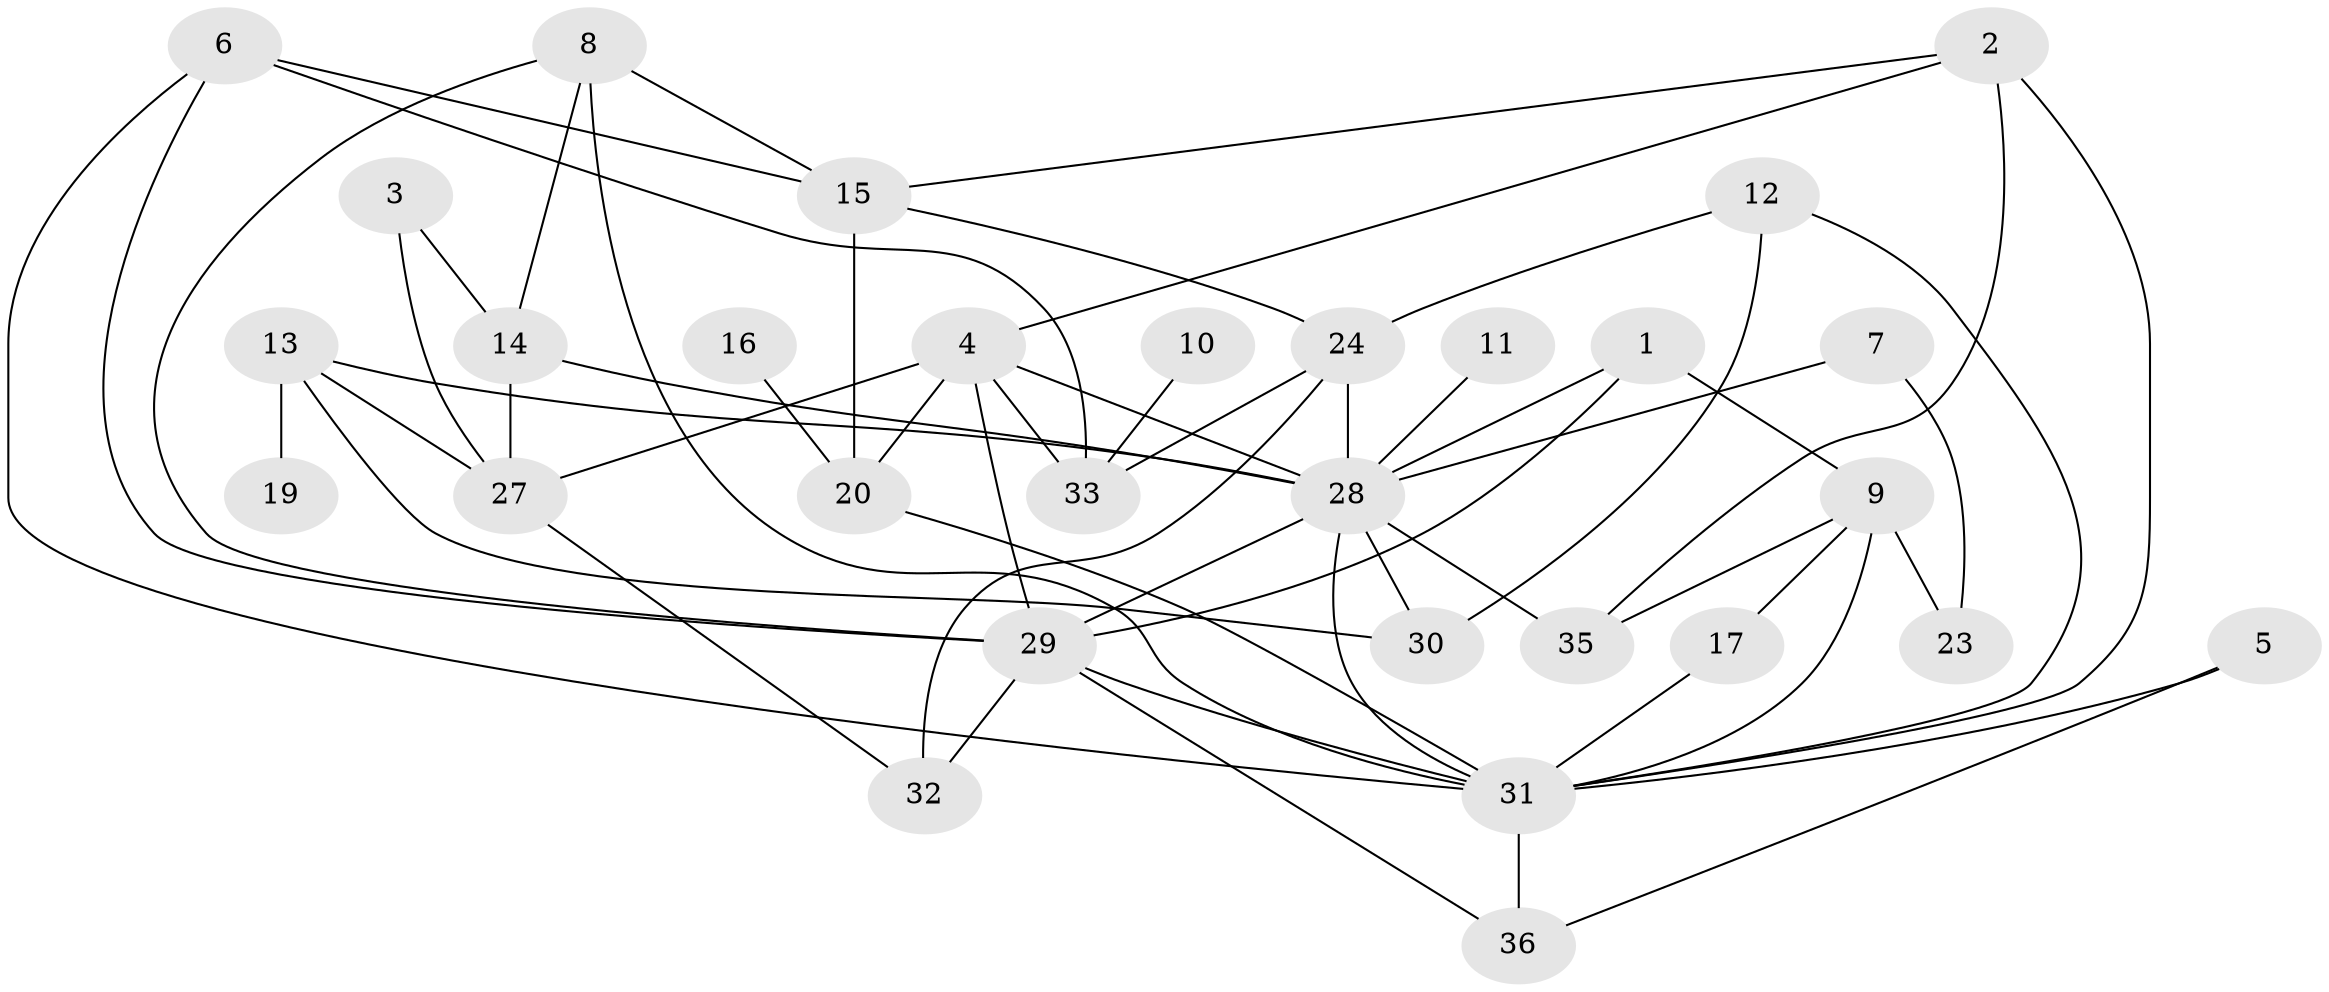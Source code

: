 // original degree distribution, {7: 0.027777777777777776, 3: 0.2638888888888889, 5: 0.041666666666666664, 1: 0.1111111111111111, 2: 0.2638888888888889, 6: 0.05555555555555555, 4: 0.1527777777777778, 0: 0.08333333333333333}
// Generated by graph-tools (version 1.1) at 2025/25/03/09/25 03:25:21]
// undirected, 30 vertices, 58 edges
graph export_dot {
graph [start="1"]
  node [color=gray90,style=filled];
  1;
  2;
  3;
  4;
  5;
  6;
  7;
  8;
  9;
  10;
  11;
  12;
  13;
  14;
  15;
  16;
  17;
  19;
  20;
  23;
  24;
  27;
  28;
  29;
  30;
  31;
  32;
  33;
  35;
  36;
  1 -- 9 [weight=1.0];
  1 -- 28 [weight=1.0];
  1 -- 29 [weight=1.0];
  2 -- 4 [weight=1.0];
  2 -- 15 [weight=1.0];
  2 -- 31 [weight=2.0];
  2 -- 35 [weight=1.0];
  3 -- 14 [weight=1.0];
  3 -- 27 [weight=1.0];
  4 -- 20 [weight=1.0];
  4 -- 27 [weight=2.0];
  4 -- 28 [weight=1.0];
  4 -- 29 [weight=1.0];
  4 -- 33 [weight=1.0];
  5 -- 31 [weight=1.0];
  5 -- 36 [weight=1.0];
  6 -- 15 [weight=1.0];
  6 -- 29 [weight=1.0];
  6 -- 31 [weight=1.0];
  6 -- 33 [weight=1.0];
  7 -- 23 [weight=1.0];
  7 -- 28 [weight=1.0];
  8 -- 14 [weight=1.0];
  8 -- 15 [weight=1.0];
  8 -- 29 [weight=1.0];
  8 -- 31 [weight=1.0];
  9 -- 17 [weight=1.0];
  9 -- 23 [weight=1.0];
  9 -- 31 [weight=1.0];
  9 -- 35 [weight=1.0];
  10 -- 33 [weight=1.0];
  11 -- 28 [weight=1.0];
  12 -- 24 [weight=1.0];
  12 -- 30 [weight=1.0];
  12 -- 31 [weight=1.0];
  13 -- 19 [weight=1.0];
  13 -- 27 [weight=1.0];
  13 -- 28 [weight=1.0];
  13 -- 30 [weight=1.0];
  14 -- 27 [weight=1.0];
  14 -- 28 [weight=1.0];
  15 -- 20 [weight=1.0];
  15 -- 24 [weight=1.0];
  16 -- 20 [weight=1.0];
  17 -- 31 [weight=1.0];
  20 -- 31 [weight=1.0];
  24 -- 28 [weight=1.0];
  24 -- 32 [weight=1.0];
  24 -- 33 [weight=1.0];
  27 -- 32 [weight=1.0];
  28 -- 29 [weight=2.0];
  28 -- 30 [weight=1.0];
  28 -- 31 [weight=1.0];
  28 -- 35 [weight=2.0];
  29 -- 31 [weight=2.0];
  29 -- 32 [weight=1.0];
  29 -- 36 [weight=1.0];
  31 -- 36 [weight=2.0];
}
